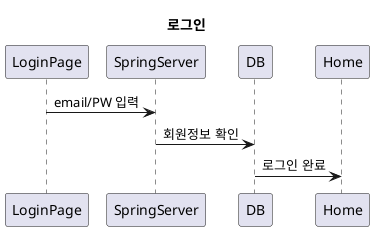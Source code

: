 @startuml
title 로그인
LoginPage->SpringServer:email/PW 입력
SpringServer->DB:회원정보 확인
DB->Home:로그인 완료
@enduml

@startuml
title 회원가입
SignupPage->SpringServer:회원가입 정보
SpringServer->DB:email, nicknmae 중복검사
DB->Home:회원가입 성공
@enduml

@startuml
title 계정설정
UserPage->SpringServer:회원정보 수정
SpringServer->DB:수정된 데이터
DB->UserPage:수정된 정보 반영
@enduml

@startuml
title 유저페이지(profile)
UserPage->SpringServer:로그인된 유저 정보
SpringServer->DB:유저 정보 확인
DB->UserPage:프로필 보여주기(유저정보, 피드)
@enduml

@startuml
title 메인페이지
MainPage->SpringServer:공모전 선택
SpringServer->DB:공모전 정보 검색
DB->DetailPage:선택한 공모전
MainPage->SpringServer:프로젝트 선택
SpringServer->DB:프로젝트 정보 검색
DB->DetailPage:선택한 프로젝트
@enduml

@startuml
title 공모전 페이지-팀 지원하기
ContestPage->DetailPage:공모전 선택
DetailPage->SpringServer:팀원 모집 선택
SpringServer->DB:전체 팀 정보 확인
DB->TeamPage:팀 전체 목록
TeamPage->SpringServer:팀 선택
SpringServer->DB:팀 상세정보 검색
DB->TeamDetailPage:팀 상세정보
TeamDetailPage->SpringServer:팀 지원하기
SpringServer->DB:apply
DB->TeamDetailPage:지원요청 성공
@enduml

@startuml
title 공모전 페이지-팀 등록하기
ContestPage->DetailPage:공모전 선택
DetailPage->SpringServer:팀원 모집 선택
SpringServer->DB:전체 팀 정보 확인
DB->TeamPage:팀 전체 목록
TeamPage->SpringServer:팀 등록하기
SpringServer->DB:팀 정보 저장
DB->TeamPage:팀 전체 목록 조회
@enduml

@startuml
title 프로젝트 페이지-지원
ProjectPage->SpringServer:전체 프로젝트 조회
SpringServer->DB:프로젝트 정보 확인
DB->ProjectPage:전체 프로젝트 조회
ProjectPage->SpringServer:프로젝트 지원하기
SpringServer->DB:지원 정보
DB->ProjectPage:지원 성공/실패 전달
DB->TeamApplyPage:팀 지원 관리페이지
@enduml

@startuml
title 프로젝트 페이지-등록
ProjectPage->SpringServer:전체 프로젝트 조회
SpringServer->DB:프로젝트 정보 확인
DB->ProjectPage:전체 프로젝트 조회
ProjectPage->SpringServer:프로젝트 등록하기
SpringServer->DB:프로젝트 정보 전달
DB->ProjectPage:프로젝트 등록 
@enduml

@startuml
title 팀원 관리 페이지
TeamPage->Scheduling:일정 관리
Scheduling->SpringServer:일정 등록
SpringServer->DB:팀원별 일정 저장
DB->SpringServer:회의 가능 날짜찾기
SpringServer->Scheduling:팀 회의날짜 보여주기
Scheduling->SpringServer:회의장소 추천
SpringServer->DB:최적 장소찾기
DB->Scheduling:팀원 위치기반 장소 추천
@enduml
